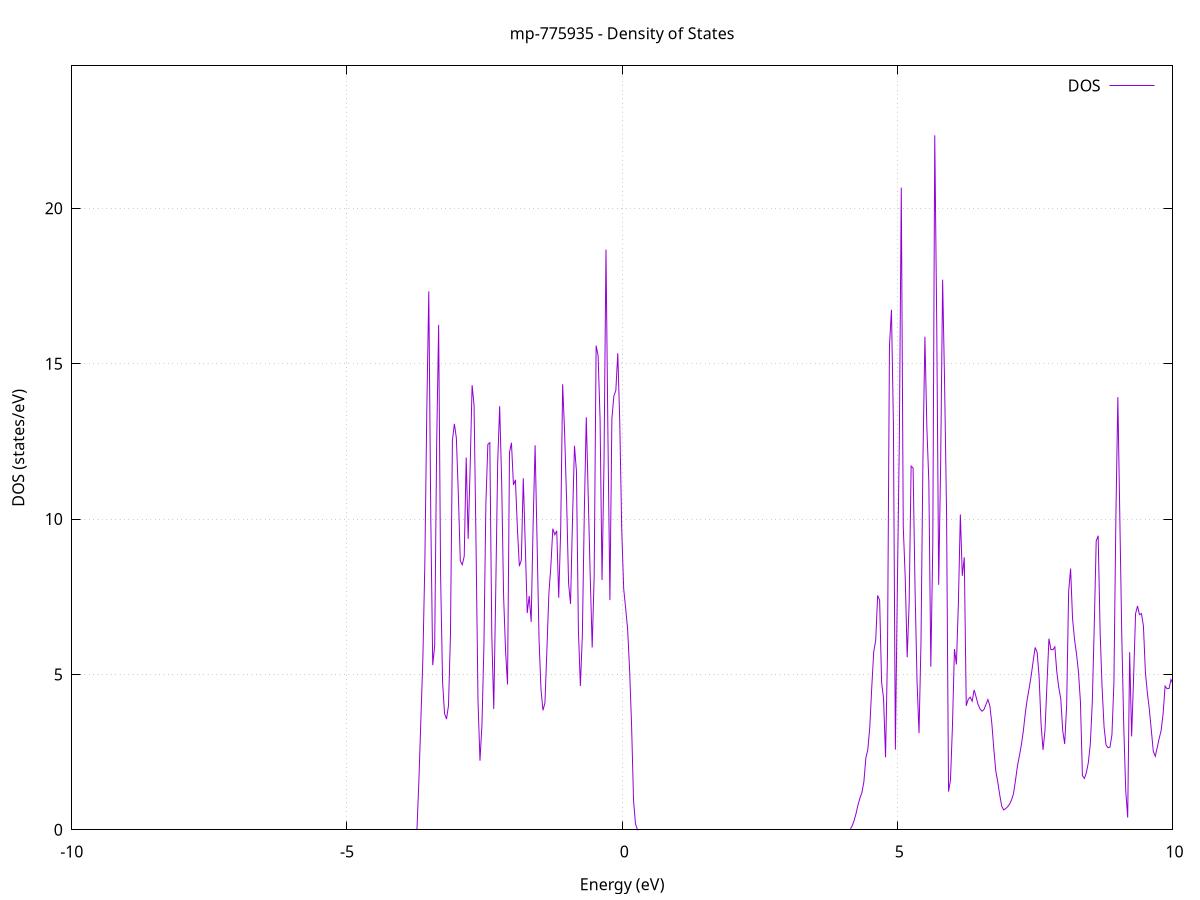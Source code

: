 set title 'mp-775935 - Density of States'
set xlabel 'Energy (eV)'
set ylabel 'DOS (states/eV)'
set grid
set xrange [-10:10]
set yrange [0:24.584]
set xzeroaxis lt -1
set terminal png size 800,600
set output 'mp-775935_dos_gnuplot.png'
plot '-' using 1:2 with lines title 'DOS'
-50.410700 0.000000
-50.374900 0.000000
-50.339100 0.000000
-50.303300 0.000000
-50.267600 0.000000
-50.231800 0.000000
-50.196000 0.000000
-50.160300 0.000000
-50.124500 0.000000
-50.088700 0.000000
-50.052900 0.000000
-50.017200 0.000000
-49.981400 0.000000
-49.945600 0.000000
-49.909900 0.000000
-49.874100 0.000000
-49.838300 0.000000
-49.802500 0.000000
-49.766800 0.000000
-49.731000 0.000000
-49.695200 0.000000
-49.659400 0.000000
-49.623700 0.000000
-49.587900 0.000000
-49.552100 0.000000
-49.516400 0.000000
-49.480600 0.000000
-49.444800 0.000000
-49.409000 0.000000
-49.373300 0.000000
-49.337500 0.000000
-49.301700 0.000000
-49.266000 0.000000
-49.230200 0.000000
-49.194400 0.000000
-49.158600 0.000000
-49.122900 0.000000
-49.087100 0.000000
-49.051300 0.000000
-49.015500 0.000000
-48.979800 0.000000
-48.944000 0.000000
-48.908200 0.000000
-48.872500 0.000000
-48.836700 0.000000
-48.800900 0.000000
-48.765100 0.000000
-48.729400 0.000000
-48.693600 0.000000
-48.657800 0.000000
-48.622100 0.000000
-48.586300 0.000000
-48.550500 0.000000
-48.514700 0.000000
-48.479000 0.000000
-48.443200 0.000000
-48.407400 0.000000
-48.371600 0.000000
-48.335900 0.000000
-48.300100 0.000000
-48.264300 0.000000
-48.228600 0.000000
-48.192800 0.000000
-48.157000 0.000000
-48.121200 0.000000
-48.085500 0.000000
-48.049700 0.000000
-48.013900 0.000000
-47.978200 0.000000
-47.942400 0.000000
-47.906600 0.000000
-47.870800 0.000000
-47.835100 0.000000
-47.799300 0.000000
-47.763500 0.000000
-47.727700 0.000000
-47.692000 0.000000
-47.656200 0.000000
-47.620400 0.000000
-47.584700 0.000000
-47.548900 0.000000
-47.513100 0.000000
-47.477300 0.000000
-47.441600 0.000000
-47.405800 0.000000
-47.370000 0.000000
-47.334300 0.000000
-47.298500 0.000000
-47.262700 0.000000
-47.226900 0.000000
-47.191200 0.000000
-47.155400 429.724500
-47.119600 0.000000
-47.083800 0.000000
-47.048100 0.000000
-47.012300 144.103900
-46.976500 57.767800
-46.940800 0.000000
-46.905000 0.000000
-46.869200 0.000000
-46.833400 0.000000
-46.797700 0.000000
-46.761900 0.000000
-46.726100 0.000000
-46.690400 0.000000
-46.654600 0.000000
-46.618800 0.000000
-46.583000 0.000000
-46.547300 0.000000
-46.511500 0.000000
-46.475700 0.000000
-46.439900 0.000000
-46.404200 0.000000
-46.368400 0.000000
-46.332600 0.000000
-46.296900 0.000000
-46.261100 0.000000
-46.225300 0.000000
-46.189500 0.000000
-46.153800 0.000000
-46.118000 0.000000
-46.082200 0.000000
-46.046500 0.000000
-46.010700 0.000000
-45.974900 0.000000
-45.939100 0.000000
-45.903400 0.000000
-45.867600 0.000000
-45.831800 0.000000
-45.796000 0.000000
-45.760300 0.000000
-45.724500 0.000000
-45.688700 0.000000
-45.653000 0.000000
-45.617200 0.000000
-45.581400 0.000000
-45.545600 0.000000
-45.509900 0.000000
-45.474100 0.000000
-45.438300 0.000000
-45.402600 0.000000
-45.366800 0.000000
-45.331000 0.000000
-45.295200 0.000000
-45.259500 0.000000
-45.223700 0.000000
-45.187900 0.000000
-45.152100 0.000000
-45.116400 0.000000
-45.080600 0.000000
-45.044800 0.000000
-45.009100 0.000000
-44.973300 0.000000
-44.937500 0.000000
-44.901700 0.000000
-44.866000 0.000000
-44.830200 0.000000
-44.794400 0.000000
-44.758700 0.000000
-44.722900 0.000000
-44.687100 0.000000
-44.651300 0.000000
-44.615600 0.000000
-44.579800 0.000000
-44.544000 0.000000
-44.508200 0.000000
-44.472500 0.000000
-44.436700 0.000000
-44.400900 0.000000
-44.365200 0.000000
-44.329400 0.000000
-44.293600 0.000000
-44.257800 0.000000
-44.222100 0.000000
-44.186300 0.000000
-44.150500 0.000000
-44.114800 0.000000
-44.079000 0.000000
-44.043200 0.000000
-44.007400 0.000000
-43.971700 0.000000
-43.935900 0.000000
-43.900100 0.000000
-43.864300 0.000000
-43.828600 0.000000
-43.792800 0.000000
-43.757000 0.000000
-43.721300 0.000000
-43.685500 0.000000
-43.649700 0.000000
-43.613900 0.000000
-43.578200 0.000000
-43.542400 0.000000
-43.506600 0.000000
-43.470900 0.000000
-43.435100 0.000000
-43.399300 0.000000
-43.363500 0.000000
-43.327800 0.000000
-43.292000 0.000000
-43.256200 0.000000
-43.220400 0.000000
-43.184700 0.000000
-43.148900 0.000000
-43.113100 0.000000
-43.077400 0.000000
-43.041600 0.000000
-43.005800 0.000000
-42.970000 0.000000
-42.934300 0.000000
-42.898500 0.000000
-42.862700 0.000000
-42.827000 0.000000
-42.791200 0.000000
-42.755400 0.000000
-42.719600 0.000000
-42.683900 0.000000
-42.648100 0.000000
-42.612300 0.000000
-42.576500 0.000000
-42.540800 0.000000
-42.505000 0.000000
-42.469200 0.000000
-42.433500 0.000000
-42.397700 0.000000
-42.361900 0.000000
-42.326100 0.000000
-42.290400 0.000000
-42.254600 0.000000
-42.218800 0.000000
-42.183100 0.000000
-42.147300 0.000000
-42.111500 0.000000
-42.075700 0.000000
-42.040000 0.000000
-42.004200 0.000000
-41.968400 0.000000
-41.932600 0.000000
-41.896900 0.000000
-41.861100 0.000000
-41.825300 0.000000
-41.789600 0.000000
-41.753800 0.000000
-41.718000 0.000000
-41.682200 0.000000
-41.646500 0.000000
-41.610700 0.000000
-41.574900 0.000000
-41.539200 0.000000
-41.503400 0.000000
-41.467600 0.000000
-41.431800 0.000000
-41.396100 0.000000
-41.360300 0.000000
-41.324500 0.000000
-41.288800 0.000000
-41.253000 0.000000
-41.217200 0.000000
-41.181400 0.000000
-41.145700 0.000000
-41.109900 0.000000
-41.074100 0.000000
-41.038300 0.000000
-41.002600 0.000000
-40.966800 0.000000
-40.931000 0.000000
-40.895300 0.000000
-40.859500 0.000000
-40.823700 0.000000
-40.787900 0.000000
-40.752200 0.000000
-40.716400 0.000000
-40.680600 0.000000
-40.644900 0.000000
-40.609100 0.000000
-40.573300 0.000000
-40.537500 0.000000
-40.501800 0.000000
-40.466000 0.000000
-40.430200 0.000000
-40.394400 0.000000
-40.358700 0.000000
-40.322900 0.000000
-40.287100 0.000000
-40.251400 0.000000
-40.215600 0.000000
-40.179800 0.000000
-40.144000 0.000000
-40.108300 0.000000
-40.072500 0.000000
-40.036700 0.000000
-40.001000 0.000000
-39.965200 0.000000
-39.929400 0.000000
-39.893600 0.000000
-39.857900 0.000000
-39.822100 0.000000
-39.786300 0.000000
-39.750500 0.000000
-39.714800 0.000000
-39.679000 0.000000
-39.643200 0.000000
-39.607500 0.000000
-39.571700 0.000000
-39.535900 0.000000
-39.500100 0.000000
-39.464400 0.000000
-39.428600 0.000000
-39.392800 0.000000
-39.357100 0.000000
-39.321300 0.000000
-39.285500 0.000000
-39.249700 0.000000
-39.214000 0.000000
-39.178200 0.000000
-39.142400 0.000000
-39.106600 0.000000
-39.070900 0.000000
-39.035100 0.000000
-38.999300 0.000000
-38.963600 0.000000
-38.927800 0.000000
-38.892000 0.000000
-38.856200 0.000000
-38.820500 0.000000
-38.784700 0.000000
-38.748900 0.000000
-38.713200 0.000000
-38.677400 0.000000
-38.641600 0.000000
-38.605800 0.000000
-38.570100 0.000000
-38.534300 0.000000
-38.498500 0.000000
-38.462700 0.000000
-38.427000 0.000000
-38.391200 0.000000
-38.355400 0.000000
-38.319700 0.000000
-38.283900 0.000000
-38.248100 0.000000
-38.212300 0.000000
-38.176600 0.000000
-38.140800 0.000000
-38.105000 0.000000
-38.069300 0.000000
-38.033500 0.000000
-37.997700 0.000000
-37.961900 0.000000
-37.926200 0.000000
-37.890400 0.000000
-37.854600 0.000000
-37.818800 0.000000
-37.783100 0.000000
-37.747300 0.000000
-37.711500 0.000000
-37.675800 0.000000
-37.640000 0.000000
-37.604200 0.000000
-37.568400 0.000000
-37.532700 0.000000
-37.496900 0.000000
-37.461100 0.000000
-37.425400 0.000000
-37.389600 0.000000
-37.353800 0.000000
-37.318000 0.000000
-37.282300 0.000000
-37.246500 0.000000
-37.210700 0.000000
-37.174900 0.000000
-37.139200 0.000000
-37.103400 0.000000
-37.067600 0.000000
-37.031900 0.000000
-36.996100 0.000000
-36.960300 0.000000
-36.924500 0.000000
-36.888800 0.000000
-36.853000 0.000000
-36.817200 0.000000
-36.781500 0.000000
-36.745700 0.000000
-36.709900 0.000000
-36.674100 0.000000
-36.638400 0.000000
-36.602600 0.000000
-36.566800 0.000000
-36.531000 0.000000
-36.495300 0.000000
-36.459500 0.000000
-36.423700 0.000000
-36.388000 0.000000
-36.352200 0.000000
-36.316400 0.000000
-36.280600 0.000000
-36.244900 0.000000
-36.209100 0.000000
-36.173300 0.000000
-36.137600 0.000000
-36.101800 0.000000
-36.066000 0.000000
-36.030200 0.000000
-35.994500 0.000000
-35.958700 0.000000
-35.922900 0.000000
-35.887100 0.000000
-35.851400 0.000000
-35.815600 0.000000
-35.779800 0.000000
-35.744100 0.000000
-35.708300 0.000000
-35.672500 0.000000
-35.636700 0.000000
-35.601000 0.000000
-35.565200 0.000000
-35.529400 0.000000
-35.493700 0.000000
-35.457900 0.000000
-35.422100 0.000000
-35.386300 0.000000
-35.350600 0.000000
-35.314800 0.000000
-35.279000 0.000000
-35.243200 0.000000
-35.207500 0.000000
-35.171700 0.000000
-35.135900 0.000000
-35.100200 0.000000
-35.064400 0.000000
-35.028600 0.000000
-34.992800 0.000000
-34.957100 0.000000
-34.921300 0.000000
-34.885500 0.000000
-34.849800 0.000000
-34.814000 0.000000
-34.778200 0.000000
-34.742400 0.000000
-34.706700 0.000000
-34.670900 0.000000
-34.635100 0.000000
-34.599300 0.000000
-34.563600 0.000000
-34.527800 0.000000
-34.492000 0.000000
-34.456300 0.000000
-34.420500 0.000000
-34.384700 0.000000
-34.348900 0.000000
-34.313200 0.000000
-34.277400 0.000000
-34.241600 0.000000
-34.205900 0.000000
-34.170100 0.000000
-34.134300 0.000000
-34.098500 0.000000
-34.062800 0.000000
-34.027000 0.000000
-33.991200 0.000000
-33.955400 0.000000
-33.919700 0.000000
-33.883900 0.000000
-33.848100 0.000000
-33.812400 0.000000
-33.776600 0.000000
-33.740800 0.000000
-33.705000 0.000000
-33.669300 0.000000
-33.633500 0.000000
-33.597700 0.000000
-33.562000 0.000000
-33.526200 0.000000
-33.490400 0.000000
-33.454600 0.000000
-33.418900 0.000000
-33.383100 0.000000
-33.347300 0.000000
-33.311500 0.000000
-33.275800 0.000000
-33.240000 0.000000
-33.204200 0.000000
-33.168500 0.000000
-33.132700 0.000000
-33.096900 0.000000
-33.061100 0.000000
-33.025400 0.000000
-32.989600 0.000000
-32.953800 0.000000
-32.918100 0.000000
-32.882300 0.000000
-32.846500 0.000000
-32.810700 0.000000
-32.775000 0.000000
-32.739200 0.000000
-32.703400 0.000000
-32.667600 0.000000
-32.631900 0.000000
-32.596100 0.000000
-32.560300 0.000000
-32.524600 0.000000
-32.488800 0.000000
-32.453000 0.000000
-32.417200 0.000000
-32.381500 0.000000
-32.345700 0.000000
-32.309900 0.000000
-32.274200 0.000000
-32.238400 0.000000
-32.202600 0.000000
-32.166800 0.000000
-32.131100 0.000000
-32.095300 0.000000
-32.059500 0.000000
-32.023700 0.000000
-31.988000 0.000000
-31.952200 0.000000
-31.916400 0.000000
-31.880700 0.000000
-31.844900 0.000000
-31.809100 0.000000
-31.773300 0.000000
-31.737600 0.000000
-31.701800 0.000000
-31.666000 0.000000
-31.630300 0.000000
-31.594500 0.000000
-31.558700 0.000000
-31.522900 0.000000
-31.487200 0.000000
-31.451400 0.000000
-31.415600 0.000000
-31.379800 0.000000
-31.344100 0.000000
-31.308300 0.000000
-31.272500 0.000000
-31.236800 0.000000
-31.201000 0.000000
-31.165200 0.000000
-31.129400 0.000000
-31.093700 0.000000
-31.057900 0.000000
-31.022100 0.000000
-30.986400 0.000000
-30.950600 0.000000
-30.914800 0.000000
-30.879000 0.000000
-30.843300 0.000000
-30.807500 0.000000
-30.771700 0.000000
-30.735900 0.000000
-30.700200 0.000000
-30.664400 0.000000
-30.628600 0.000000
-30.592900 0.000000
-30.557100 0.000000
-30.521300 0.000000
-30.485500 0.000000
-30.449800 0.000000
-30.414000 0.000000
-30.378200 0.000000
-30.342500 0.000000
-30.306700 0.000000
-30.270900 0.000000
-30.235100 0.000000
-30.199400 0.000000
-30.163600 0.000000
-30.127800 0.000000
-30.092000 0.000000
-30.056300 0.000000
-30.020500 0.000000
-29.984700 0.000000
-29.949000 0.000000
-29.913200 0.000000
-29.877400 0.000000
-29.841600 0.000000
-29.805900 0.000000
-29.770100 0.000000
-29.734300 0.000000
-29.698600 0.000000
-29.662800 0.000000
-29.627000 0.000000
-29.591200 0.000000
-29.555500 0.000000
-29.519700 0.000000
-29.483900 0.000000
-29.448100 0.000000
-29.412400 0.000000
-29.376600 0.000000
-29.340800 0.000000
-29.305100 0.000000
-29.269300 0.000000
-29.233500 0.000000
-29.197700 0.000000
-29.162000 0.000000
-29.126200 0.000000
-29.090400 0.000000
-29.054700 0.000000
-29.018900 0.000000
-28.983100 0.000000
-28.947300 0.000000
-28.911600 0.000000
-28.875800 0.000000
-28.840000 0.000000
-28.804200 0.000000
-28.768500 0.000000
-28.732700 0.000000
-28.696900 0.000000
-28.661200 0.000000
-28.625400 0.000000
-28.589600 0.000000
-28.553800 0.000000
-28.518100 0.000000
-28.482300 0.000000
-28.446500 0.000000
-28.410800 0.000000
-28.375000 0.000000
-28.339200 0.000000
-28.303400 0.000000
-28.267700 0.000000
-28.231900 0.000000
-28.196100 0.000000
-28.160300 0.000000
-28.124600 0.000000
-28.088800 0.000000
-28.053000 0.000000
-28.017300 0.000000
-27.981500 0.000000
-27.945700 0.000000
-27.909900 0.000000
-27.874200 0.000000
-27.838400 0.000000
-27.802600 0.000000
-27.766900 0.000000
-27.731100 0.000000
-27.695300 0.000000
-27.659500 0.000000
-27.623800 0.000000
-27.588000 0.000000
-27.552200 0.000000
-27.516400 0.000000
-27.480700 0.000000
-27.444900 0.000000
-27.409100 0.000000
-27.373400 0.000000
-27.337600 0.000000
-27.301800 0.000000
-27.266000 0.000000
-27.230300 0.000000
-27.194500 0.000000
-27.158700 0.000000
-27.123000 0.000000
-27.087200 0.000000
-27.051400 0.000000
-27.015600 0.000000
-26.979900 0.000000
-26.944100 0.000000
-26.908300 0.000000
-26.872500 0.000000
-26.836800 0.000000
-26.801000 0.000000
-26.765200 0.000000
-26.729500 0.000000
-26.693700 0.000000
-26.657900 0.000000
-26.622100 0.000000
-26.586400 0.000000
-26.550600 0.000000
-26.514800 0.000000
-26.479100 0.000000
-26.443300 0.000000
-26.407500 0.000000
-26.371700 0.000000
-26.336000 0.000000
-26.300200 0.000000
-26.264400 0.000000
-26.228600 0.000000
-26.192900 0.000000
-26.157100 0.000000
-26.121300 0.000000
-26.085600 0.000000
-26.049800 0.000000
-26.014000 0.000000
-25.978200 0.000000
-25.942500 0.000000
-25.906700 0.000000
-25.870900 0.000000
-25.835200 0.000000
-25.799400 0.092600
-25.763600 32.010200
-25.727800 17.833000
-25.692100 1.636100
-25.656300 5.070800
-25.620500 16.670000
-25.584700 24.453100
-25.549000 10.834900
-25.513200 12.264800
-25.477400 26.121800
-25.441700 15.189400
-25.405900 25.309100
-25.370100 27.724100
-25.334300 13.020600
-25.298600 31.457200
-25.262800 1.310700
-25.227000 31.668000
-25.191300 32.331100
-25.155500 24.295600
-25.119700 15.322800
-25.083900 44.785200
-25.048200 8.095200
-25.012400 30.868500
-24.976600 34.311500
-24.940800 0.000000
-24.905100 0.000000
-24.869300 0.000000
-24.833500 0.000000
-24.797800 0.000000
-24.762000 0.000000
-24.726200 0.000000
-24.690400 0.000000
-24.654700 0.000000
-24.618900 0.000000
-24.583100 0.000000
-24.547400 0.000000
-24.511600 0.000000
-24.475800 0.000000
-24.440000 0.000000
-24.404300 0.000000
-24.368500 0.000000
-24.332700 0.000000
-24.296900 0.000000
-24.261200 0.000000
-24.225400 0.000000
-24.189600 0.000000
-24.153900 0.000000
-24.118100 0.000000
-24.082300 0.000000
-24.046500 0.000000
-24.010800 0.000000
-23.975000 0.000000
-23.939200 0.000000
-23.903500 0.000000
-23.867700 0.000000
-23.831900 0.000000
-23.796100 0.000000
-23.760400 0.000000
-23.724600 0.000000
-23.688800 0.000000
-23.653000 0.000000
-23.617300 0.000000
-23.581500 0.000000
-23.545700 0.000000
-23.510000 0.000000
-23.474200 0.000000
-23.438400 0.000000
-23.402600 0.000000
-23.366900 0.000000
-23.331100 0.000000
-23.295300 0.000000
-23.259600 0.000000
-23.223800 0.000000
-23.188000 0.000000
-23.152200 0.000000
-23.116500 0.000000
-23.080700 0.000000
-23.044900 0.000000
-23.009200 0.000000
-22.973400 0.000000
-22.937600 0.000000
-22.901800 0.000000
-22.866100 0.000000
-22.830300 0.000000
-22.794500 0.000000
-22.758700 0.000000
-22.723000 0.000000
-22.687200 0.000000
-22.651400 0.000000
-22.615700 0.000000
-22.579900 0.000000
-22.544100 0.000000
-22.508300 0.000000
-22.472600 0.000000
-22.436800 0.000000
-22.401000 0.000000
-22.365300 0.000000
-22.329500 0.000000
-22.293700 0.000000
-22.257900 0.000000
-22.222200 0.000000
-22.186400 0.000000
-22.150600 0.000000
-22.114800 0.000000
-22.079100 0.000000
-22.043300 0.000000
-22.007500 0.000000
-21.971800 0.000000
-21.936000 0.000000
-21.900200 0.000000
-21.864400 0.000000
-21.828700 0.000000
-21.792900 0.000000
-21.757100 0.000000
-21.721400 0.000000
-21.685600 0.000000
-21.649800 0.000000
-21.614000 0.000000
-21.578300 0.000000
-21.542500 0.000000
-21.506700 0.000000
-21.470900 0.000000
-21.435200 0.000000
-21.399400 0.000000
-21.363600 0.000000
-21.327900 0.000000
-21.292100 0.000000
-21.256300 0.000000
-21.220500 0.000000
-21.184800 0.000000
-21.149000 0.000000
-21.113200 0.000000
-21.077500 0.000000
-21.041700 0.000000
-21.005900 0.000000
-20.970100 0.000000
-20.934400 0.000000
-20.898600 0.000000
-20.862800 0.000000
-20.827000 0.000000
-20.791300 0.000000
-20.755500 0.000000
-20.719700 0.000000
-20.684000 0.000000
-20.648200 0.000000
-20.612400 0.000000
-20.576600 0.000000
-20.540900 0.000000
-20.505100 0.000000
-20.469300 0.000000
-20.433600 0.000000
-20.397800 0.000000
-20.362000 0.000000
-20.326200 0.000000
-20.290500 0.000000
-20.254700 0.000000
-20.218900 0.000000
-20.183100 0.000000
-20.147400 0.000000
-20.111600 0.000000
-20.075800 0.000000
-20.040100 0.000000
-20.004300 0.000000
-19.968500 0.000000
-19.932700 0.000000
-19.897000 0.000000
-19.861200 0.000000
-19.825400 0.000000
-19.789700 0.000000
-19.753900 0.000000
-19.718100 0.000000
-19.682300 0.000000
-19.646600 0.000000
-19.610800 0.000000
-19.575000 0.000000
-19.539200 0.000000
-19.503500 0.000000
-19.467700 0.000000
-19.431900 0.000000
-19.396200 0.000000
-19.360400 0.000000
-19.324600 0.000000
-19.288800 0.000000
-19.253100 0.000000
-19.217300 0.000000
-19.181500 0.000000
-19.145800 0.000000
-19.110000 0.000000
-19.074200 0.000000
-19.038400 0.000000
-19.002700 0.000000
-18.966900 0.000000
-18.931100 0.000000
-18.895300 0.000000
-18.859600 0.000000
-18.823800 0.000000
-18.788000 0.000000
-18.752300 0.000000
-18.716500 0.000000
-18.680700 0.000000
-18.644900 0.000000
-18.609200 0.000000
-18.573400 0.000000
-18.537600 0.000000
-18.501900 0.000000
-18.466100 0.000000
-18.430300 0.000000
-18.394500 0.000000
-18.358800 0.000000
-18.323000 0.000000
-18.287200 0.000000
-18.251400 0.000000
-18.215700 0.000000
-18.179900 0.000000
-18.144100 0.000000
-18.108400 0.000000
-18.072600 0.000000
-18.036800 0.000000
-18.001000 0.000000
-17.965300 0.000000
-17.929500 0.000000
-17.893700 0.000000
-17.858000 0.000000
-17.822200 0.000000
-17.786400 0.000000
-17.750600 0.000000
-17.714900 0.000000
-17.679100 0.000000
-17.643300 0.000000
-17.607500 0.000000
-17.571800 0.000000
-17.536000 0.000000
-17.500200 0.000000
-17.464500 0.000000
-17.428700 0.000000
-17.392900 0.000000
-17.357100 0.000000
-17.321400 0.000000
-17.285600 0.000000
-17.249800 0.000000
-17.214100 0.000000
-17.178300 0.000000
-17.142500 0.000000
-17.106700 0.000000
-17.071000 0.000000
-17.035200 0.000000
-16.999400 0.000000
-16.963600 0.000000
-16.927900 0.000000
-16.892100 0.000000
-16.856300 0.000000
-16.820600 0.000000
-16.784800 0.000000
-16.749000 0.000000
-16.713200 0.000000
-16.677500 0.000000
-16.641700 0.000000
-16.605900 0.000000
-16.570200 0.000000
-16.534400 0.000000
-16.498600 0.000000
-16.462800 0.000000
-16.427100 0.000000
-16.391300 0.056100
-16.355500 0.249900
-16.319700 0.582100
-16.284000 1.359800
-16.248200 1.416600
-16.212400 1.684200
-16.176700 2.037500
-16.140900 2.534400
-16.105100 3.186000
-16.069300 4.584800
-16.033600 8.919100
-15.997800 10.741200
-15.962000 10.708300
-15.926300 5.649700
-15.890500 1.859800
-15.854700 1.821900
-15.818900 9.739000
-15.783200 19.151900
-15.747400 16.736900
-15.711600 5.667000
-15.675800 7.521000
-15.640100 12.005000
-15.604300 16.633300
-15.568500 11.095800
-15.532800 6.110800
-15.497000 3.065600
-15.461200 2.755700
-15.425400 6.178200
-15.389700 11.316200
-15.353900 15.473200
-15.318100 13.072600
-15.282400 9.411700
-15.246600 6.288200
-15.210800 7.443900
-15.175000 13.054800
-15.139300 16.082300
-15.103500 12.272300
-15.067700 1.019500
-15.031900 0.660200
-14.996200 8.877700
-14.960400 23.070700
-14.924600 16.107300
-14.888900 5.550400
-14.853100 0.009000
-14.817300 0.000000
-14.781500 0.000000
-14.745800 0.000000
-14.710000 0.000000
-14.674200 0.000000
-14.638500 0.000000
-14.602700 0.000000
-14.566900 0.000000
-14.531100 0.000000
-14.495400 0.000000
-14.459600 0.000000
-14.423800 0.000000
-14.388000 0.000000
-14.352300 0.000000
-14.316500 0.000000
-14.280700 0.000000
-14.245000 0.000000
-14.209200 0.000000
-14.173400 0.000000
-14.137600 0.000000
-14.101900 0.000000
-14.066100 0.000000
-14.030300 0.000000
-13.994600 0.000000
-13.958800 0.000000
-13.923000 0.000000
-13.887200 0.000000
-13.851500 0.000000
-13.815700 0.000000
-13.779900 0.000000
-13.744100 0.000000
-13.708400 0.000000
-13.672600 0.000000
-13.636800 0.000000
-13.601100 0.000000
-13.565300 0.000000
-13.529500 0.000000
-13.493700 0.000000
-13.458000 0.000000
-13.422200 0.000000
-13.386400 0.000000
-13.350700 0.000000
-13.314900 0.000000
-13.279100 0.000000
-13.243300 0.000000
-13.207600 0.000000
-13.171800 0.000000
-13.136000 0.000000
-13.100200 0.000000
-13.064500 0.000000
-13.028700 0.000000
-12.992900 0.000000
-12.957200 0.000000
-12.921400 0.000000
-12.885600 0.000000
-12.849800 0.000000
-12.814100 0.000000
-12.778300 0.000000
-12.742500 0.000000
-12.706800 0.000000
-12.671000 0.000000
-12.635200 0.000000
-12.599400 0.000000
-12.563700 0.000000
-12.527900 0.000000
-12.492100 0.000000
-12.456300 0.000000
-12.420600 0.000000
-12.384800 0.000000
-12.349000 0.000000
-12.313300 0.000000
-12.277500 0.000000
-12.241700 0.000000
-12.205900 0.000000
-12.170200 0.000000
-12.134400 0.000000
-12.098600 0.000000
-12.062900 0.000000
-12.027100 0.000000
-11.991300 0.000000
-11.955500 0.000000
-11.919800 0.000000
-11.884000 0.000000
-11.848200 0.000000
-11.812400 0.000000
-11.776700 0.000000
-11.740900 0.000000
-11.705100 0.000000
-11.669400 0.000000
-11.633600 0.000000
-11.597800 0.000000
-11.562000 0.000000
-11.526300 0.000000
-11.490500 0.000000
-11.454700 0.000000
-11.419000 0.000000
-11.383200 0.000000
-11.347400 0.000000
-11.311600 0.000000
-11.275900 0.000000
-11.240100 0.000000
-11.204300 0.000000
-11.168500 0.000000
-11.132800 0.000000
-11.097000 0.000000
-11.061200 0.000000
-11.025500 0.000000
-10.989700 0.000000
-10.953900 0.000000
-10.918100 0.000000
-10.882400 0.000000
-10.846600 0.000000
-10.810800 0.000000
-10.775100 0.000000
-10.739300 0.000000
-10.703500 0.000000
-10.667700 0.000000
-10.632000 0.000000
-10.596200 0.000000
-10.560400 0.000000
-10.524600 0.000000
-10.488900 0.000000
-10.453100 0.000000
-10.417300 0.000000
-10.381600 0.000000
-10.345800 0.000000
-10.310000 0.000000
-10.274200 0.000000
-10.238500 0.000000
-10.202700 0.000000
-10.166900 0.000000
-10.131200 0.000000
-10.095400 0.000000
-10.059600 0.000000
-10.023800 0.000000
-9.988100 0.000000
-9.952300 0.000000
-9.916500 0.000000
-9.880700 0.000000
-9.845000 0.000000
-9.809200 0.000000
-9.773400 0.000000
-9.737700 0.000000
-9.701900 0.000000
-9.666100 0.000000
-9.630300 0.000000
-9.594600 0.000000
-9.558800 0.000000
-9.523000 0.000000
-9.487300 0.000000
-9.451500 0.000000
-9.415700 0.000000
-9.379900 0.000000
-9.344200 0.000000
-9.308400 0.000000
-9.272600 0.000000
-9.236800 0.000000
-9.201100 0.000000
-9.165300 0.000000
-9.129500 0.000000
-9.093800 0.000000
-9.058000 0.000000
-9.022200 0.000000
-8.986400 0.000000
-8.950700 0.000000
-8.914900 0.000000
-8.879100 0.000000
-8.843400 0.000000
-8.807600 0.000000
-8.771800 0.000000
-8.736000 0.000000
-8.700300 0.000000
-8.664500 0.000000
-8.628700 0.000000
-8.592900 0.000000
-8.557200 0.000000
-8.521400 0.000000
-8.485600 0.000000
-8.449900 0.000000
-8.414100 0.000000
-8.378300 0.000000
-8.342500 0.000000
-8.306800 0.000000
-8.271000 0.000000
-8.235200 0.000000
-8.199500 0.000000
-8.163700 0.000000
-8.127900 0.000000
-8.092100 0.000000
-8.056400 0.000000
-8.020600 0.000000
-7.984800 0.000000
-7.949000 0.000000
-7.913300 0.000000
-7.877500 0.000000
-7.841700 0.000000
-7.806000 0.000000
-7.770200 0.000000
-7.734400 0.000000
-7.698600 0.000000
-7.662900 0.000000
-7.627100 0.000000
-7.591300 0.000000
-7.555600 0.000000
-7.519800 0.000000
-7.484000 0.000000
-7.448200 0.000000
-7.412500 0.000000
-7.376700 0.000000
-7.340900 0.000000
-7.305100 0.000000
-7.269400 0.000000
-7.233600 0.000000
-7.197800 0.000000
-7.162100 0.000000
-7.126300 0.000000
-7.090500 0.000000
-7.054700 0.000000
-7.019000 0.000000
-6.983200 0.000000
-6.947400 0.000000
-6.911700 0.000000
-6.875900 0.000000
-6.840100 0.000000
-6.804300 0.000000
-6.768600 0.000000
-6.732800 0.000000
-6.697000 0.000000
-6.661200 0.000000
-6.625500 0.000000
-6.589700 0.000000
-6.553900 0.000000
-6.518200 0.000000
-6.482400 0.000000
-6.446600 0.000000
-6.410800 0.000000
-6.375100 0.000000
-6.339300 0.000000
-6.303500 0.000000
-6.267800 0.000000
-6.232000 0.000000
-6.196200 0.000000
-6.160400 0.000000
-6.124700 0.000000
-6.088900 0.000000
-6.053100 0.000000
-6.017300 0.000000
-5.981600 0.000000
-5.945800 0.000000
-5.910000 0.000000
-5.874300 0.000000
-5.838500 0.000000
-5.802700 0.000000
-5.766900 0.000000
-5.731200 0.000000
-5.695400 0.000000
-5.659600 0.000000
-5.623900 0.000000
-5.588100 0.000000
-5.552300 0.000000
-5.516500 0.000000
-5.480800 0.000000
-5.445000 0.000000
-5.409200 0.000000
-5.373400 0.000000
-5.337700 0.000000
-5.301900 0.000000
-5.266100 0.000000
-5.230400 0.000000
-5.194600 0.000000
-5.158800 0.000000
-5.123000 0.000000
-5.087300 0.000000
-5.051500 0.000000
-5.015700 0.000000
-4.980000 0.000000
-4.944200 0.000000
-4.908400 0.000000
-4.872600 0.000000
-4.836900 0.000000
-4.801100 0.000000
-4.765300 0.000000
-4.729500 0.000000
-4.693800 0.000000
-4.658000 0.000000
-4.622200 0.000000
-4.586500 0.000000
-4.550700 0.000000
-4.514900 0.000000
-4.479100 0.000000
-4.443400 0.000000
-4.407600 0.000000
-4.371800 0.000000
-4.336100 0.000000
-4.300300 0.000000
-4.264500 0.000000
-4.228700 0.000000
-4.193000 0.000000
-4.157200 0.000000
-4.121400 0.000000
-4.085700 0.000000
-4.049900 0.000000
-4.014100 0.000000
-3.978300 0.000000
-3.942600 0.000000
-3.906800 0.000000
-3.871000 0.000000
-3.835200 0.000000
-3.799500 0.000000
-3.763700 0.000000
-3.727900 0.020600
-3.692200 1.622700
-3.656400 3.575900
-3.620600 5.522800
-3.584800 8.591000
-3.549100 13.524900
-3.513300 17.327400
-3.477500 10.134800
-3.441800 5.298500
-3.406000 5.927100
-3.370200 12.410400
-3.334400 16.248600
-3.298700 8.185100
-3.262900 4.755200
-3.227100 3.743000
-3.191300 3.561500
-3.155600 3.996100
-3.119800 6.249600
-3.084000 12.527100
-3.048300 13.063700
-3.012500 12.612000
-2.976700 10.815300
-2.940900 8.657100
-2.905200 8.529400
-2.869400 8.803000
-2.833600 11.981700
-2.797900 9.362700
-2.762100 11.637100
-2.726300 14.309300
-2.690500 13.659300
-2.654800 9.161200
-2.619000 4.137400
-2.583200 2.221600
-2.547400 3.372300
-2.511700 5.908100
-2.475900 10.495500
-2.440100 12.404900
-2.404400 12.456100
-2.368600 6.277000
-2.332800 3.884000
-2.297000 7.663700
-2.261300 11.825200
-2.225500 13.630700
-2.189700 11.262300
-2.154000 7.518200
-2.118200 5.746800
-2.082400 4.673800
-2.046600 12.144100
-2.010900 12.454600
-1.975100 11.096900
-1.939300 11.264000
-1.903500 9.699500
-1.867800 8.483500
-1.832000 8.680200
-1.796200 11.314700
-1.760500 9.182300
-1.724700 6.975000
-1.688900 7.524900
-1.653100 6.689100
-1.617400 9.835500
-1.581600 12.375300
-1.545800 9.275500
-1.510100 6.127400
-1.474300 4.506500
-1.438500 3.842700
-1.402700 4.087300
-1.367000 5.801400
-1.331200 7.599800
-1.295400 8.482500
-1.259600 9.690300
-1.223900 9.497300
-1.188100 9.620500
-1.152300 7.465000
-1.116600 9.664700
-1.080800 14.339100
-1.045000 12.777400
-1.009200 10.611800
-0.973500 7.932200
-0.937700 7.268700
-0.901900 9.985000
-0.866200 12.356700
-0.830400 11.546900
-0.794600 6.405000
-0.758800 4.626600
-0.723100 6.253600
-0.687300 10.229300
-0.651500 13.274300
-0.615700 10.702900
-0.580000 8.167400
-0.544200 5.867000
-0.508400 8.177100
-0.472700 15.580200
-0.436900 15.261400
-0.401100 13.217700
-0.365300 8.035600
-0.329600 11.830500
-0.293800 18.673500
-0.258000 12.641600
-0.222300 7.390400
-0.186500 13.231000
-0.150700 13.956800
-0.114900 14.133600
-0.079200 15.335300
-0.043400 13.140800
-0.007600 9.649100
0.028200 7.752200
0.063900 7.129600
0.099700 6.451600
0.135500 5.156900
0.171200 3.372000
0.207000 0.946600
0.242800 0.185400
0.278600 0.000400
0.314300 0.000000
0.350100 0.000000
0.385900 0.000000
0.421600 0.000000
0.457400 0.000000
0.493200 0.000000
0.529000 0.000000
0.564700 0.000000
0.600500 0.000000
0.636300 0.000000
0.672100 0.000000
0.707800 0.000000
0.743600 0.000000
0.779400 0.000000
0.815100 0.000000
0.850900 0.000000
0.886700 0.000000
0.922500 0.000000
0.958200 0.000000
0.994000 0.000000
1.029800 0.000000
1.065500 0.000000
1.101300 0.000000
1.137100 0.000000
1.172900 0.000000
1.208600 0.000000
1.244400 0.000000
1.280200 0.000000
1.316000 0.000000
1.351700 0.000000
1.387500 0.000000
1.423300 0.000000
1.459000 0.000000
1.494800 0.000000
1.530600 0.000000
1.566400 0.000000
1.602100 0.000000
1.637900 0.000000
1.673700 0.000000
1.709400 0.000000
1.745200 0.000000
1.781000 0.000000
1.816800 0.000000
1.852500 0.000000
1.888300 0.000000
1.924100 0.000000
1.959900 0.000000
1.995600 0.000000
2.031400 0.000000
2.067200 0.000000
2.102900 0.000000
2.138700 0.000000
2.174500 0.000000
2.210300 0.000000
2.246000 0.000000
2.281800 0.000000
2.317600 0.000000
2.353300 0.000000
2.389100 0.000000
2.424900 0.000000
2.460700 0.000000
2.496400 0.000000
2.532200 0.000000
2.568000 0.000000
2.603800 0.000000
2.639500 0.000000
2.675300 0.000000
2.711100 0.000000
2.746800 0.000000
2.782600 0.000000
2.818400 0.000000
2.854200 0.000000
2.889900 0.000000
2.925700 0.000000
2.961500 0.000000
2.997200 0.000000
3.033000 0.000000
3.068800 0.000000
3.104600 0.000000
3.140300 0.000000
3.176100 0.000000
3.211900 0.000000
3.247700 0.000000
3.283400 0.000000
3.319200 0.000000
3.355000 0.000000
3.390700 0.000000
3.426500 0.000000
3.462300 0.000000
3.498100 0.000000
3.533800 0.000000
3.569600 0.000000
3.605400 0.000000
3.641100 0.000000
3.676900 0.000000
3.712700 0.000000
3.748500 0.000000
3.784200 0.000000
3.820000 0.000000
3.855800 0.000000
3.891600 0.000000
3.927300 0.000000
3.963100 0.000000
3.998900 0.000000
4.034600 0.000000
4.070400 0.000000
4.106200 0.000000
4.142000 0.008700
4.177700 0.120900
4.213500 0.290200
4.249300 0.515700
4.285000 0.796600
4.320800 1.020400
4.356600 1.197800
4.392400 1.544500
4.428100 2.304600
4.463900 2.579700
4.499700 3.305300
4.535500 4.586400
4.571200 5.720100
4.607000 6.096900
4.642800 7.541700
4.678500 7.387000
4.714300 4.752700
4.750100 4.222300
4.785900 2.333800
4.821600 5.693400
4.857400 15.571300
4.893200 16.734300
4.928900 13.063500
4.964700 2.579300
5.000500 7.766800
5.036300 12.464800
5.072000 20.668800
5.107800 9.752000
5.143600 8.119900
5.179400 5.549400
5.215100 7.303400
5.250900 11.701500
5.286700 11.639800
5.322400 7.728700
5.358200 4.782200
5.394000 3.107800
5.429800 6.014600
5.465500 11.925400
5.501300 15.868700
5.537100 12.921600
5.572800 11.202600
5.608600 5.247300
5.644400 9.157100
5.680200 22.349500
5.715900 16.331400
5.751700 7.885000
5.787500 11.801700
5.823300 17.703600
5.859000 14.363800
5.894800 10.169500
5.930600 1.227800
5.966300 1.605400
6.002100 3.358600
6.037900 5.816100
6.073700 5.321900
6.109400 7.280700
6.145200 10.148400
6.181000 8.171900
6.216700 8.768300
6.252500 3.989400
6.288300 4.200000
6.324100 4.267300
6.359800 4.137200
6.395600 4.501600
6.431400 4.277000
6.467200 4.030700
6.502900 3.891200
6.538700 3.815800
6.574500 3.869500
6.610200 4.030000
6.646000 4.191200
6.681800 3.986600
6.717600 3.415600
6.753300 2.605600
6.789100 1.889200
6.824900 1.541700
6.860600 1.125800
6.896400 0.761300
6.932200 0.639500
6.968000 0.679100
7.003700 0.741200
7.039500 0.824700
7.075300 0.960800
7.111100 1.165800
7.146800 1.585700
7.182600 2.052500
7.218400 2.382700
7.254100 2.739300
7.289900 3.177800
7.325700 3.758500
7.361500 4.215300
7.397200 4.571800
7.433000 4.968200
7.468800 5.431400
7.504500 5.868500
7.540300 5.709600
7.576100 4.927000
7.611900 3.404500
7.647600 2.571400
7.683400 3.205300
7.719200 4.693300
7.755000 6.151900
7.790700 5.800500
7.826500 5.792000
7.862300 5.887500
7.898000 5.076500
7.933800 4.577000
7.969600 4.222100
8.005400 3.193100
8.041100 2.762900
8.076900 4.005200
8.112700 7.653900
8.148400 8.406200
8.184200 6.790000
8.220000 6.125900
8.255800 5.661000
8.291500 5.079400
8.327300 4.114000
8.363100 1.744100
8.398900 1.653300
8.434600 1.833100
8.470400 2.159500
8.506200 2.754000
8.541900 4.070600
8.577700 6.510100
8.613500 9.291800
8.649300 9.463700
8.685000 6.351000
8.720800 4.578800
8.756600 3.307000
8.792300 2.734800
8.828100 2.642600
8.863900 2.659900
8.899700 3.059100
8.935400 4.719600
8.971200 10.051000
9.007000 13.922200
9.042800 10.062500
9.078500 6.236600
9.114300 3.338300
9.150100 1.262500
9.185800 0.395400
9.221600 5.715100
9.257400 3.004800
9.293200 4.895400
9.328900 6.952400
9.364700 7.201300
9.400500 6.922900
9.436200 6.958400
9.472000 6.554400
9.507800 5.059600
9.543600 4.403700
9.579300 3.870800
9.615100 3.207900
9.650900 2.528700
9.686700 2.364700
9.722400 2.645500
9.758200 2.939200
9.794000 3.198700
9.829700 3.741200
9.865500 4.622500
9.901300 4.538900
9.937100 4.547300
9.972800 4.835100
10.008600 4.692500
10.044400 4.601000
10.080100 4.689100
10.115900 4.851000
10.151700 3.928500
10.187500 3.402700
10.223200 2.803700
10.259000 3.044900
10.294800 3.091500
10.330600 3.648300
10.366300 4.008500
10.402100 4.273500
10.437900 4.541900
10.473600 4.583600
10.509400 4.531000
10.545200 4.279300
10.581000 3.261500
10.616700 3.231700
10.652500 3.321900
10.688300 3.437100
10.724000 3.517500
10.759800 3.423300
10.795600 3.313800
10.831400 3.205400
10.867100 3.100200
10.902900 2.989900
10.938700 2.876900
10.974500 2.789300
11.010200 2.551100
11.046000 2.425700
11.081800 2.169900
11.117500 2.071100
11.153300 1.994300
11.189100 1.917000
11.224900 1.839800
11.260600 1.754200
11.296400 1.690800
11.332200 1.653600
11.367900 1.923900
11.403700 2.041300
11.439500 2.217800
11.475300 2.395900
11.511000 2.472700
11.546800 2.580700
11.582600 2.912500
11.618400 3.270300
11.654100 3.644500
11.689900 4.056400
11.725700 4.094500
11.761400 3.903000
11.797200 3.680700
11.833000 3.453300
11.868800 3.115300
11.904500 2.500400
11.940300 2.126000
11.976100 1.828600
12.011800 1.572800
12.047600 1.669500
12.083400 1.780300
12.119200 1.867100
12.154900 1.952900
12.190700 1.930400
12.226500 1.726500
12.262300 1.668500
12.298000 1.713500
12.333800 1.814000
12.369600 1.979000
12.405300 2.177100
12.441100 2.552300
12.476900 2.965100
12.512700 3.441500
12.548400 3.989300
12.584200 4.616700
12.620000 4.821200
12.655700 4.574900
12.691500 4.019500
12.727300 3.382500
12.763100 2.744900
12.798800 2.156300
12.834600 1.707000
12.870400 1.543400
12.906200 1.550900
12.941900 1.655600
12.977700 1.934100
13.013500 2.398800
13.049200 3.144400
13.085000 3.653600
13.120800 3.395200
13.156600 3.021600
13.192300 2.813300
13.228100 2.631500
13.263900 2.471500
13.299600 2.336400
13.335400 2.226200
13.371200 2.147400
13.407000 2.192300
13.442700 2.333000
13.478500 2.403000
13.514300 2.429600
13.550100 2.488200
13.585800 2.742500
13.621600 2.649800
13.657400 2.889300
13.693100 3.386100
13.728900 3.602700
13.764700 3.730400
13.800500 3.813300
13.836200 3.854700
13.872000 3.862800
13.907800 3.959900
13.943500 3.606900
13.979300 3.231800
14.015100 2.906100
14.050900 2.627300
14.086600 2.379800
14.122400 2.276400
14.158200 2.415600
14.193900 2.692800
14.229700 2.975000
14.265500 3.564000
14.301300 3.624800
14.337000 3.827000
14.372800 4.285300
14.408600 4.787500
14.444400 5.138400
14.480100 5.408100
14.515900 5.333400
14.551700 5.282800
14.587400 5.175400
14.623200 3.901100
14.659000 3.081300
14.694800 2.443200
14.730500 1.985600
14.766300 1.951700
14.802100 2.380500
14.837800 2.402300
14.873600 2.512900
14.909400 2.696000
14.945200 2.945000
14.980900 3.266600
15.016700 3.658100
15.052500 4.268600
15.088300 5.157100
15.124000 6.769900
15.159800 9.528400
15.195600 5.741900
15.231300 4.539600
15.267100 3.605100
15.302900 3.280500
15.338700 3.467900
15.374400 3.658400
15.410200 4.223700
15.446000 5.206300
15.481700 6.233300
15.517500 7.113700
15.553300 6.773500
15.589100 5.581500
15.624800 4.344500
15.660600 3.487100
15.696400 3.010100
15.732200 3.157100
15.767900 3.301300
15.803700 3.353000
15.839500 3.348800
15.875200 3.443700
15.911000 3.491400
15.946800 3.600100
15.982600 3.846100
16.018300 4.059300
16.054100 4.488300
16.089900 4.627600
16.125600 4.654300
16.161400 4.651200
16.197200 4.704200
16.233000 4.524100
16.268700 4.298300
16.304500 3.894300
16.340300 3.800900
16.376100 3.894800
16.411800 4.063100
16.447600 4.015800
16.483400 3.831500
16.519100 3.547600
16.554900 3.457800
16.590700 3.681600
16.626500 4.557500
16.662200 3.092300
16.698000 2.913300
16.733800 2.807500
16.769500 2.772800
16.805300 2.796900
16.841100 2.974200
16.876900 2.907800
16.912600 2.958500
16.948400 2.935300
16.984200 2.833300
17.020000 2.694600
17.055700 2.713800
17.091500 2.711200
17.127300 2.495100
17.163000 2.383500
17.198800 2.269800
17.234600 2.146300
17.270400 1.912300
17.306100 1.769700
17.341900 1.501900
17.377700 1.428700
17.413400 1.379300
17.449200 1.360100
17.485000 1.319700
17.520800 1.165000
17.556500 1.031300
17.592300 0.903700
17.628100 0.785000
17.663900 0.605700
17.699600 0.340500
17.735400 0.182700
17.771200 0.104300
17.806900 0.047700
17.842700 0.013000
17.878500 0.000100
17.914300 0.000000
17.950000 0.000000
17.985800 0.000000
18.021600 0.000000
18.057300 0.000000
18.093100 0.000000
18.128900 0.000000
18.164700 0.000000
18.200400 0.000000
18.236200 0.000000
18.272000 0.000000
18.307800 0.000000
18.343500 0.000000
18.379300 0.000000
18.415100 0.000000
18.450800 0.000000
18.486600 0.000000
18.522400 0.000000
18.558200 0.000000
18.593900 0.000000
18.629700 0.000000
18.665500 0.000000
18.701200 0.000000
18.737000 0.000000
18.772800 0.000000
18.808600 0.000000
18.844300 0.000000
18.880100 0.000000
18.915900 0.000000
18.951700 0.000000
18.987400 0.000000
19.023200 0.000000
19.059000 0.000000
19.094700 0.000000
19.130500 0.000000
19.166300 0.000000
19.202100 0.000000
19.237800 0.000000
19.273600 0.000000
19.309400 0.000000
19.345100 0.000000
19.380900 0.000000
19.416700 0.000000
19.452500 0.000000
19.488200 0.000000
19.524000 0.000000
19.559800 0.000000
19.595600 0.000000
19.631300 0.000000
19.667100 0.000000
19.702900 0.000000
19.738600 0.000000
19.774400 0.000000
19.810200 0.000000
19.846000 0.000000
19.881700 0.000000
19.917500 0.000000
19.953300 0.000000
19.989000 0.000000
20.024800 0.000000
20.060600 0.000000
20.096400 0.000000
20.132100 0.000000
20.167900 0.000000
20.203700 0.000000
20.239500 0.000000
20.275200 0.000000
20.311000 0.000000
20.346800 0.000000
20.382500 0.000000
20.418300 0.000000
20.454100 0.000000
20.489900 0.000000
20.525600 0.000000
20.561400 0.000000
20.597200 0.000000
20.632900 0.000000
20.668700 0.000000
20.704500 0.000000
20.740300 0.000000
20.776000 0.000000
20.811800 0.000000
20.847600 0.000000
20.883400 0.000000
20.919100 0.000000
20.954900 0.000000
20.990700 0.000000
21.026400 0.000000
21.062200 0.000000
21.098000 0.000000
21.133800 0.000000
e
